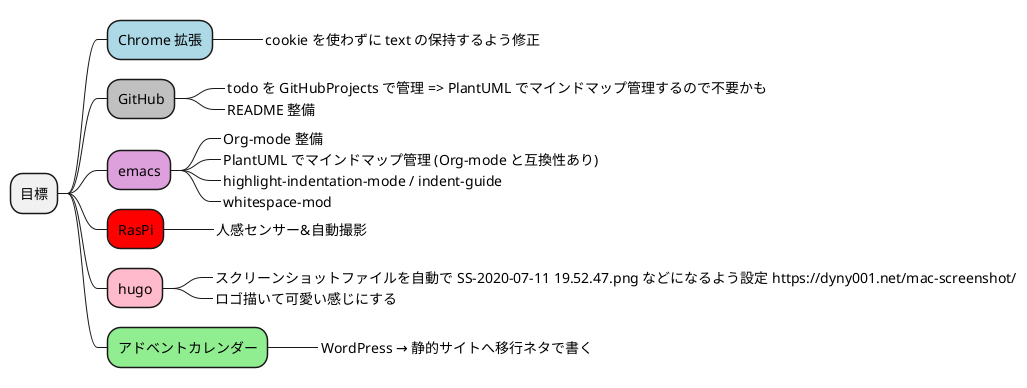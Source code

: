 @startmindmap
* 目標
**[#lightblue] Chrome 拡張
***_ cookie を使わずに text の保持するよう修正
**[#silver] GitHub
***_ todo を GitHubProjects で管理 => PlantUML でマインドマップ管理するので不要かも
***_ README 整備
**[#plum] emacs
***_ Org-mode 整備
***_ PlantUML でマインドマップ管理 (Org-mode と互換性あり)
***_ highlight-indentation-mode / indent-guide
***_ whitespace-mod
**[#red] RasPi
***_ 人感センサー&自動撮影
**[#FFBBCC] hugo
***_ スクリーンショットファイルを自動で SS-2020-07-11 19.52.47.png などになるよう設定 https://dyny001.net/mac-screenshot/
***_ ロゴ描いて可愛い感じにする
**[#lightgreen] アドベントカレンダー
***_ WordPress → 静的サイトへ移行ネタで書く
@endmindmap

